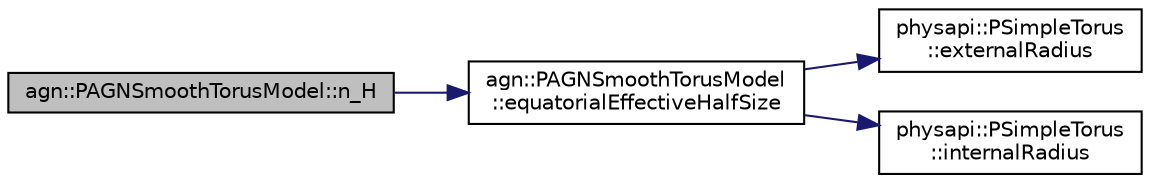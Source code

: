 digraph "agn::PAGNSmoothTorusModel::n_H"
{
 // LATEX_PDF_SIZE
  edge [fontname="Helvetica",fontsize="10",labelfontname="Helvetica",labelfontsize="10"];
  node [fontname="Helvetica",fontsize="10",shape=record];
  rankdir="LR";
  Node1 [label="agn::PAGNSmoothTorusModel::n_H",height=0.2,width=0.4,color="black", fillcolor="grey75", style="filled", fontcolor="black",tooltip=" "];
  Node1 -> Node2 [color="midnightblue",fontsize="10",style="solid",fontname="Helvetica"];
  Node2 [label="agn::PAGNSmoothTorusModel\l::equatorialEffectiveHalfSize",height=0.2,width=0.4,color="black", fillcolor="white", style="filled",URL="$classagn_1_1_p_a_g_n_smooth_torus_model.html#a2eac8ac8cd6cab04bace64f9959cef53",tooltip=" "];
  Node2 -> Node3 [color="midnightblue",fontsize="10",style="solid",fontname="Helvetica"];
  Node3 [label="physapi::PSimpleTorus\l::externalRadius",height=0.2,width=0.4,color="black", fillcolor="white", style="filled",URL="$classphysapi_1_1_p_simple_torus.html#a8da7ba7f168e46232168e6c374997b47",tooltip=" "];
  Node2 -> Node4 [color="midnightblue",fontsize="10",style="solid",fontname="Helvetica"];
  Node4 [label="physapi::PSimpleTorus\l::internalRadius",height=0.2,width=0.4,color="black", fillcolor="white", style="filled",URL="$classphysapi_1_1_p_simple_torus.html#a33f07de36377d8535223ffeb80f13f12",tooltip=" "];
}
